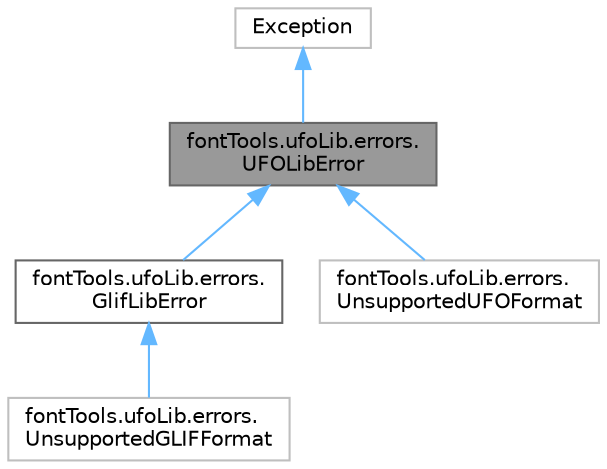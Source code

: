 digraph "fontTools.ufoLib.errors.UFOLibError"
{
 // LATEX_PDF_SIZE
  bgcolor="transparent";
  edge [fontname=Helvetica,fontsize=10,labelfontname=Helvetica,labelfontsize=10];
  node [fontname=Helvetica,fontsize=10,shape=box,height=0.2,width=0.4];
  Node1 [id="Node000001",label="fontTools.ufoLib.errors.\lUFOLibError",height=0.2,width=0.4,color="gray40", fillcolor="grey60", style="filled", fontcolor="black",tooltip=" "];
  Node2 -> Node1 [id="edge1_Node000001_Node000002",dir="back",color="steelblue1",style="solid",tooltip=" "];
  Node2 [id="Node000002",label="Exception",height=0.2,width=0.4,color="grey75", fillcolor="white", style="filled",URL="$d4/d67/classException.html",tooltip=" "];
  Node1 -> Node3 [id="edge2_Node000001_Node000003",dir="back",color="steelblue1",style="solid",tooltip=" "];
  Node3 [id="Node000003",label="fontTools.ufoLib.errors.\lGlifLibError",height=0.2,width=0.4,color="gray40", fillcolor="white", style="filled",URL="$da/db6/classfontTools_1_1ufoLib_1_1errors_1_1GlifLibError.html",tooltip=" "];
  Node3 -> Node4 [id="edge3_Node000003_Node000004",dir="back",color="steelblue1",style="solid",tooltip=" "];
  Node4 [id="Node000004",label="fontTools.ufoLib.errors.\lUnsupportedGLIFFormat",height=0.2,width=0.4,color="grey75", fillcolor="white", style="filled",URL="$d0/d30/classfontTools_1_1ufoLib_1_1errors_1_1UnsupportedGLIFFormat.html",tooltip=" "];
  Node1 -> Node5 [id="edge4_Node000001_Node000005",dir="back",color="steelblue1",style="solid",tooltip=" "];
  Node5 [id="Node000005",label="fontTools.ufoLib.errors.\lUnsupportedUFOFormat",height=0.2,width=0.4,color="grey75", fillcolor="white", style="filled",URL="$d3/d58/classfontTools_1_1ufoLib_1_1errors_1_1UnsupportedUFOFormat.html",tooltip=" "];
}
